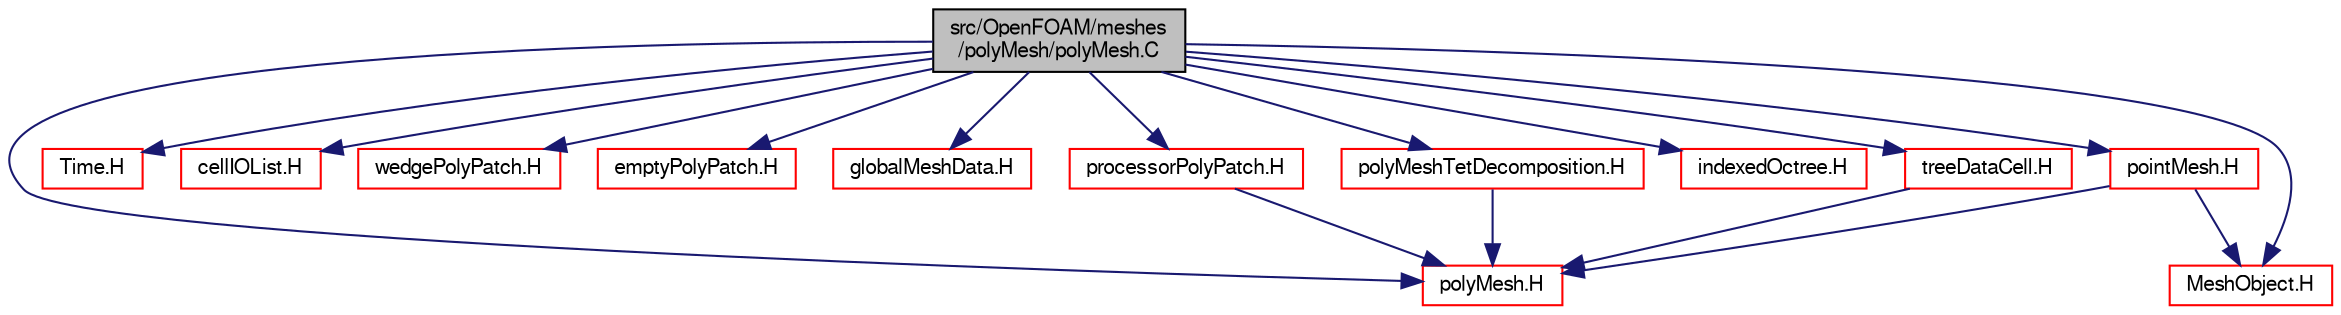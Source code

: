 digraph "src/OpenFOAM/meshes/polyMesh/polyMesh.C"
{
  bgcolor="transparent";
  edge [fontname="FreeSans",fontsize="10",labelfontname="FreeSans",labelfontsize="10"];
  node [fontname="FreeSans",fontsize="10",shape=record];
  Node0 [label="src/OpenFOAM/meshes\l/polyMesh/polyMesh.C",height=0.2,width=0.4,color="black", fillcolor="grey75", style="filled", fontcolor="black"];
  Node0 -> Node1 [color="midnightblue",fontsize="10",style="solid",fontname="FreeSans"];
  Node1 [label="polyMesh.H",height=0.2,width=0.4,color="red",URL="$a11630.html"];
  Node0 -> Node220 [color="midnightblue",fontsize="10",style="solid",fontname="FreeSans"];
  Node220 [label="Time.H",height=0.2,width=0.4,color="red",URL="$a09311.html"];
  Node0 -> Node256 [color="midnightblue",fontsize="10",style="solid",fontname="FreeSans"];
  Node256 [label="cellIOList.H",height=0.2,width=0.4,color="red",URL="$a11189.html"];
  Node0 -> Node257 [color="midnightblue",fontsize="10",style="solid",fontname="FreeSans"];
  Node257 [label="wedgePolyPatch.H",height=0.2,width=0.4,color="red",URL="$a11741.html"];
  Node0 -> Node258 [color="midnightblue",fontsize="10",style="solid",fontname="FreeSans"];
  Node258 [label="emptyPolyPatch.H",height=0.2,width=0.4,color="red",URL="$a11699.html"];
  Node0 -> Node259 [color="midnightblue",fontsize="10",style="solid",fontname="FreeSans"];
  Node259 [label="globalMeshData.H",height=0.2,width=0.4,color="red",URL="$a11534.html"];
  Node0 -> Node263 [color="midnightblue",fontsize="10",style="solid",fontname="FreeSans"];
  Node263 [label="processorPolyPatch.H",height=0.2,width=0.4,color="red",URL="$a11717.html"];
  Node263 -> Node1 [color="midnightblue",fontsize="10",style="solid",fontname="FreeSans"];
  Node0 -> Node272 [color="midnightblue",fontsize="10",style="solid",fontname="FreeSans"];
  Node272 [label="polyMeshTetDecomposition.H",height=0.2,width=0.4,color="red",URL="$a11657.html"];
  Node272 -> Node1 [color="midnightblue",fontsize="10",style="solid",fontname="FreeSans"];
  Node0 -> Node298 [color="midnightblue",fontsize="10",style="solid",fontname="FreeSans"];
  Node298 [label="indexedOctree.H",height=0.2,width=0.4,color="red",URL="$a08387.html"];
  Node0 -> Node303 [color="midnightblue",fontsize="10",style="solid",fontname="FreeSans"];
  Node303 [label="treeDataCell.H",height=0.2,width=0.4,color="red",URL="$a08399.html"];
  Node303 -> Node1 [color="midnightblue",fontsize="10",style="solid",fontname="FreeSans"];
  Node0 -> Node305 [color="midnightblue",fontsize="10",style="solid",fontname="FreeSans"];
  Node305 [label="MeshObject.H",height=0.2,width=0.4,color="red",URL="$a11174.html"];
  Node0 -> Node306 [color="midnightblue",fontsize="10",style="solid",fontname="FreeSans"];
  Node306 [label="pointMesh.H",height=0.2,width=0.4,color="red",URL="$a11399.html"];
  Node306 -> Node305 [color="midnightblue",fontsize="10",style="solid",fontname="FreeSans"];
  Node306 -> Node1 [color="midnightblue",fontsize="10",style="solid",fontname="FreeSans"];
}
